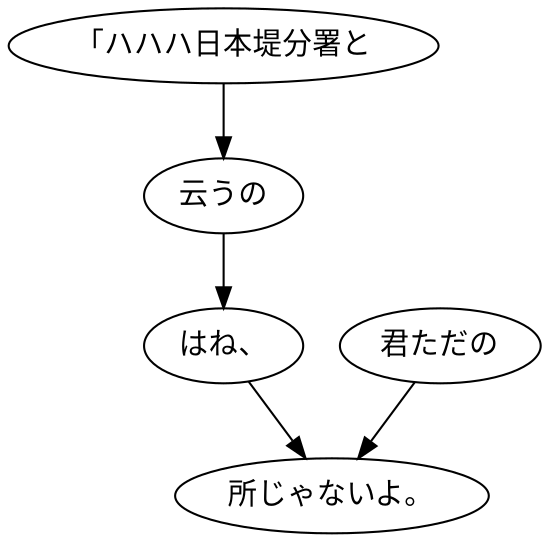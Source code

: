 digraph graph6304 {
	node0 [label="「ハハハ日本堤分署と"];
	node1 [label="云うの"];
	node2 [label="はね、"];
	node3 [label="君ただの"];
	node4 [label="所じゃないよ。"];
	node0 -> node1;
	node1 -> node2;
	node2 -> node4;
	node3 -> node4;
}
